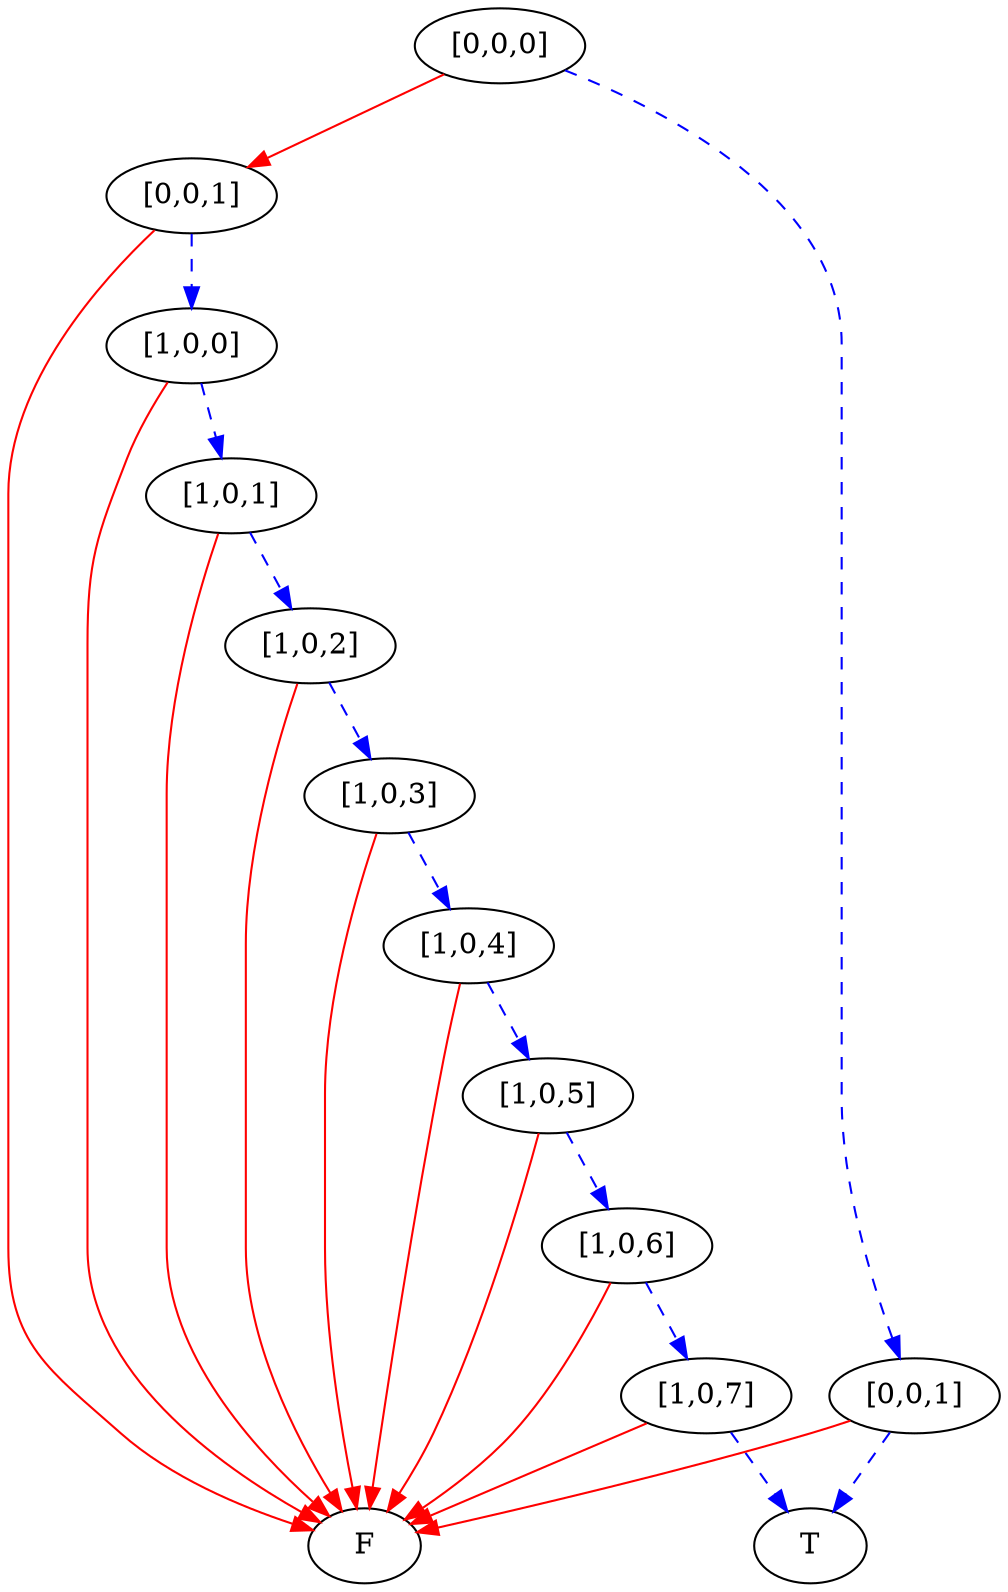 digraph {
    1 [label=F];
    2 [label=T];
    3 [label="[1,0,7]"];
    4 [label="[1,0,6]"];
    5 [label="[1,0,5]"];
    6 [label="[1,0,4]"];
    7 [label="[1,0,3]"];
    8 [label="[1,0,2]"];
    9 [label="[1,0,1]"];
    10 [label="[1,0,0]"];
    11 [label="[0,0,1]"];
    12 [label="[0,0,1]"];
    13 [label="[0,0,0]"];
    3 -> 2 [style=dashed
           ,color=blue];
    3 -> 1 [color=red];
    4 -> 3 [style=dashed
           ,color=blue];
    4 -> 1 [color=red];
    5 -> 4 [style=dashed
           ,color=blue];
    5 -> 1 [color=red];
    6 -> 5 [style=dashed
           ,color=blue];
    6 -> 1 [color=red];
    7 -> 6 [style=dashed
           ,color=blue];
    7 -> 1 [color=red];
    8 -> 7 [style=dashed
           ,color=blue];
    8 -> 1 [color=red];
    9 -> 8 [style=dashed
           ,color=blue];
    9 -> 1 [color=red];
    10 -> 9 [style=dashed
            ,color=blue];
    10 -> 1 [color=red];
    11 -> 10 [style=dashed
             ,color=blue];
    11 -> 1 [color=red];
    12 -> 2 [style=dashed
            ,color=blue];
    12 -> 1 [color=red];
    13 -> 11 [color=red];
    13 -> 12 [style=dashed
             ,color=blue];
}
